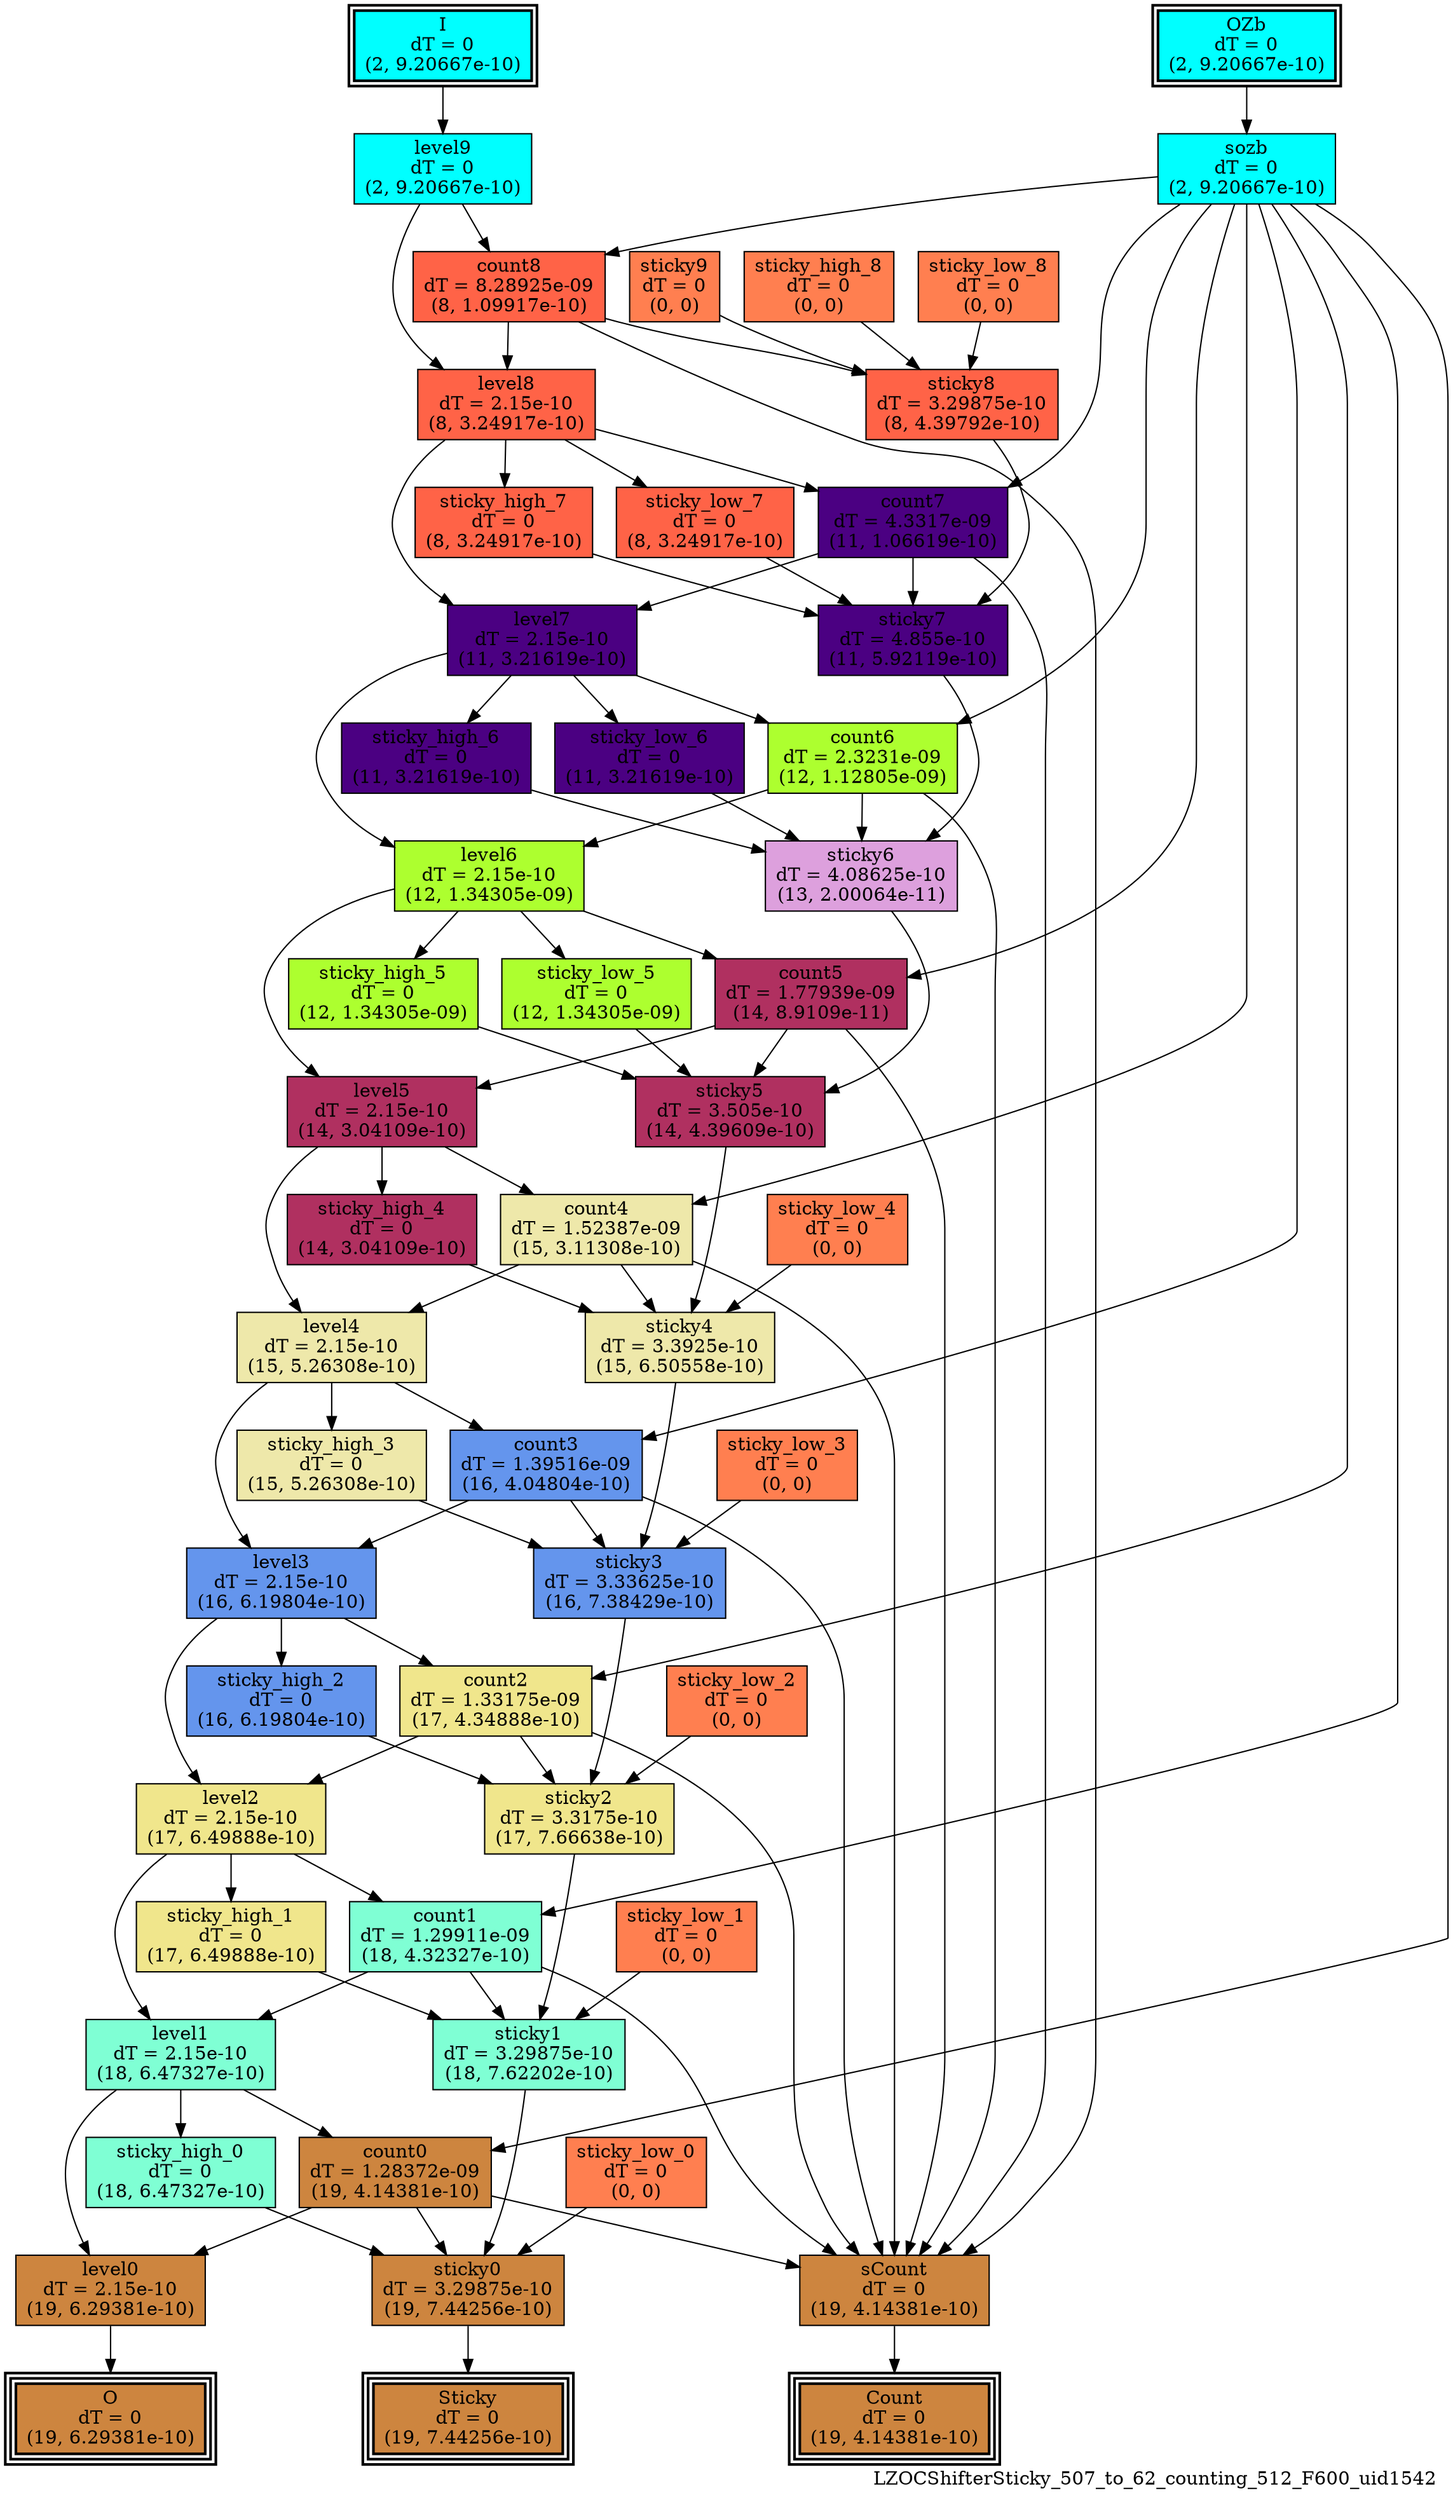 digraph LZOCShifterSticky_507_to_62_counting_512_F600_uid1542
{
	//graph drawing options
	label=LZOCShifterSticky_507_to_62_counting_512_F600_uid1542;
	labelloc=bottom;
	labeljust=right;
	ratio=auto;
	nodesep=0.25;
	ranksep=0.5;

	//input/output signals of operator LZOCShifterSticky_507_to_62_counting_512_F600_uid1542
	I__LZOCShifterSticky_507_to_62_counting_512_F600_uid1542 [ label="I\ndT = 0\n(2, 9.20667e-10)", shape=box, color=black, style="bold, filled", fillcolor=cyan, peripheries=2 ];
	OZb__LZOCShifterSticky_507_to_62_counting_512_F600_uid1542 [ label="OZb\ndT = 0\n(2, 9.20667e-10)", shape=box, color=black, style="bold, filled", fillcolor=cyan, peripheries=2 ];
	Count__LZOCShifterSticky_507_to_62_counting_512_F600_uid1542 [ label="Count\ndT = 0\n(19, 4.14381e-10)", shape=box, color=black, style="bold, filled", fillcolor=peru, peripheries=3 ];
	O__LZOCShifterSticky_507_to_62_counting_512_F600_uid1542 [ label="O\ndT = 0\n(19, 6.29381e-10)", shape=box, color=black, style="bold, filled", fillcolor=peru, peripheries=3 ];
	Sticky__LZOCShifterSticky_507_to_62_counting_512_F600_uid1542 [ label="Sticky\ndT = 0\n(19, 7.44256e-10)", shape=box, color=black, style="bold, filled", fillcolor=peru, peripheries=3 ];
	{rank=same I__LZOCShifterSticky_507_to_62_counting_512_F600_uid1542, OZb__LZOCShifterSticky_507_to_62_counting_512_F600_uid1542};
	{rank=same Count__LZOCShifterSticky_507_to_62_counting_512_F600_uid1542, O__LZOCShifterSticky_507_to_62_counting_512_F600_uid1542, Sticky__LZOCShifterSticky_507_to_62_counting_512_F600_uid1542};
	//internal signals of operator LZOCShifterSticky_507_to_62_counting_512_F600_uid1542
	level9__LZOCShifterSticky_507_to_62_counting_512_F600_uid1542 [ label="level9\ndT = 0\n(2, 9.20667e-10)", shape=box, color=black, style=filled, fillcolor=cyan, peripheries=1 ];
	sozb__LZOCShifterSticky_507_to_62_counting_512_F600_uid1542 [ label="sozb\ndT = 0\n(2, 9.20667e-10)", shape=box, color=black, style=filled, fillcolor=cyan, peripheries=1 ];
	sticky9__LZOCShifterSticky_507_to_62_counting_512_F600_uid1542 [ label="sticky9\ndT = 0\n(0, 0)", shape=box, color=black, style=filled, fillcolor=coral, peripheries=1 ];
	count8__LZOCShifterSticky_507_to_62_counting_512_F600_uid1542 [ label="count8\ndT = 8.28925e-09\n(8, 1.09917e-10)", shape=box, color=black, style=filled, fillcolor=tomato, peripheries=1 ];
	level8__LZOCShifterSticky_507_to_62_counting_512_F600_uid1542 [ label="level8\ndT = 2.15e-10\n(8, 3.24917e-10)", shape=box, color=black, style=filled, fillcolor=tomato, peripheries=1 ];
	sticky_high_8__LZOCShifterSticky_507_to_62_counting_512_F600_uid1542 [ label="sticky_high_8\ndT = 0\n(0, 0)", shape=box, color=black, style=filled, fillcolor=coral, peripheries=1 ];
	sticky_low_8__LZOCShifterSticky_507_to_62_counting_512_F600_uid1542 [ label="sticky_low_8\ndT = 0\n(0, 0)", shape=box, color=black, style=filled, fillcolor=coral, peripheries=1 ];
	sticky8__LZOCShifterSticky_507_to_62_counting_512_F600_uid1542 [ label="sticky8\ndT = 3.29875e-10\n(8, 4.39792e-10)", shape=box, color=black, style=filled, fillcolor=tomato, peripheries=1 ];
	count7__LZOCShifterSticky_507_to_62_counting_512_F600_uid1542 [ label="count7\ndT = 4.3317e-09\n(11, 1.06619e-10)", shape=box, color=black, style=filled, fillcolor=indigo, peripheries=1 ];
	level7__LZOCShifterSticky_507_to_62_counting_512_F600_uid1542 [ label="level7\ndT = 2.15e-10\n(11, 3.21619e-10)", shape=box, color=black, style=filled, fillcolor=indigo, peripheries=1 ];
	sticky_high_7__LZOCShifterSticky_507_to_62_counting_512_F600_uid1542 [ label="sticky_high_7\ndT = 0\n(8, 3.24917e-10)", shape=box, color=black, style=filled, fillcolor=tomato, peripheries=1 ];
	sticky_low_7__LZOCShifterSticky_507_to_62_counting_512_F600_uid1542 [ label="sticky_low_7\ndT = 0\n(8, 3.24917e-10)", shape=box, color=black, style=filled, fillcolor=tomato, peripheries=1 ];
	sticky7__LZOCShifterSticky_507_to_62_counting_512_F600_uid1542 [ label="sticky7\ndT = 4.855e-10\n(11, 5.92119e-10)", shape=box, color=black, style=filled, fillcolor=indigo, peripheries=1 ];
	count6__LZOCShifterSticky_507_to_62_counting_512_F600_uid1542 [ label="count6\ndT = 2.3231e-09\n(12, 1.12805e-09)", shape=box, color=black, style=filled, fillcolor=greenyellow, peripheries=1 ];
	level6__LZOCShifterSticky_507_to_62_counting_512_F600_uid1542 [ label="level6\ndT = 2.15e-10\n(12, 1.34305e-09)", shape=box, color=black, style=filled, fillcolor=greenyellow, peripheries=1 ];
	sticky_high_6__LZOCShifterSticky_507_to_62_counting_512_F600_uid1542 [ label="sticky_high_6\ndT = 0\n(11, 3.21619e-10)", shape=box, color=black, style=filled, fillcolor=indigo, peripheries=1 ];
	sticky_low_6__LZOCShifterSticky_507_to_62_counting_512_F600_uid1542 [ label="sticky_low_6\ndT = 0\n(11, 3.21619e-10)", shape=box, color=black, style=filled, fillcolor=indigo, peripheries=1 ];
	sticky6__LZOCShifterSticky_507_to_62_counting_512_F600_uid1542 [ label="sticky6\ndT = 4.08625e-10\n(13, 2.00064e-11)", shape=box, color=black, style=filled, fillcolor=plum, peripheries=1 ];
	count5__LZOCShifterSticky_507_to_62_counting_512_F600_uid1542 [ label="count5\ndT = 1.77939e-09\n(14, 8.9109e-11)", shape=box, color=black, style=filled, fillcolor=maroon, peripheries=1 ];
	level5__LZOCShifterSticky_507_to_62_counting_512_F600_uid1542 [ label="level5\ndT = 2.15e-10\n(14, 3.04109e-10)", shape=box, color=black, style=filled, fillcolor=maroon, peripheries=1 ];
	sticky_high_5__LZOCShifterSticky_507_to_62_counting_512_F600_uid1542 [ label="sticky_high_5\ndT = 0\n(12, 1.34305e-09)", shape=box, color=black, style=filled, fillcolor=greenyellow, peripheries=1 ];
	sticky_low_5__LZOCShifterSticky_507_to_62_counting_512_F600_uid1542 [ label="sticky_low_5\ndT = 0\n(12, 1.34305e-09)", shape=box, color=black, style=filled, fillcolor=greenyellow, peripheries=1 ];
	sticky5__LZOCShifterSticky_507_to_62_counting_512_F600_uid1542 [ label="sticky5\ndT = 3.505e-10\n(14, 4.39609e-10)", shape=box, color=black, style=filled, fillcolor=maroon, peripheries=1 ];
	count4__LZOCShifterSticky_507_to_62_counting_512_F600_uid1542 [ label="count4\ndT = 1.52387e-09\n(15, 3.11308e-10)", shape=box, color=black, style=filled, fillcolor=palegoldenrod, peripheries=1 ];
	level4__LZOCShifterSticky_507_to_62_counting_512_F600_uid1542 [ label="level4\ndT = 2.15e-10\n(15, 5.26308e-10)", shape=box, color=black, style=filled, fillcolor=palegoldenrod, peripheries=1 ];
	sticky_high_4__LZOCShifterSticky_507_to_62_counting_512_F600_uid1542 [ label="sticky_high_4\ndT = 0\n(14, 3.04109e-10)", shape=box, color=black, style=filled, fillcolor=maroon, peripheries=1 ];
	sticky_low_4__LZOCShifterSticky_507_to_62_counting_512_F600_uid1542 [ label="sticky_low_4\ndT = 0\n(0, 0)", shape=box, color=black, style=filled, fillcolor=coral, peripheries=1 ];
	sticky4__LZOCShifterSticky_507_to_62_counting_512_F600_uid1542 [ label="sticky4\ndT = 3.3925e-10\n(15, 6.50558e-10)", shape=box, color=black, style=filled, fillcolor=palegoldenrod, peripheries=1 ];
	count3__LZOCShifterSticky_507_to_62_counting_512_F600_uid1542 [ label="count3\ndT = 1.39516e-09\n(16, 4.04804e-10)", shape=box, color=black, style=filled, fillcolor=cornflowerblue, peripheries=1 ];
	level3__LZOCShifterSticky_507_to_62_counting_512_F600_uid1542 [ label="level3\ndT = 2.15e-10\n(16, 6.19804e-10)", shape=box, color=black, style=filled, fillcolor=cornflowerblue, peripheries=1 ];
	sticky_high_3__LZOCShifterSticky_507_to_62_counting_512_F600_uid1542 [ label="sticky_high_3\ndT = 0\n(15, 5.26308e-10)", shape=box, color=black, style=filled, fillcolor=palegoldenrod, peripheries=1 ];
	sticky_low_3__LZOCShifterSticky_507_to_62_counting_512_F600_uid1542 [ label="sticky_low_3\ndT = 0\n(0, 0)", shape=box, color=black, style=filled, fillcolor=coral, peripheries=1 ];
	sticky3__LZOCShifterSticky_507_to_62_counting_512_F600_uid1542 [ label="sticky3\ndT = 3.33625e-10\n(16, 7.38429e-10)", shape=box, color=black, style=filled, fillcolor=cornflowerblue, peripheries=1 ];
	count2__LZOCShifterSticky_507_to_62_counting_512_F600_uid1542 [ label="count2\ndT = 1.33175e-09\n(17, 4.34888e-10)", shape=box, color=black, style=filled, fillcolor=khaki, peripheries=1 ];
	level2__LZOCShifterSticky_507_to_62_counting_512_F600_uid1542 [ label="level2\ndT = 2.15e-10\n(17, 6.49888e-10)", shape=box, color=black, style=filled, fillcolor=khaki, peripheries=1 ];
	sticky_high_2__LZOCShifterSticky_507_to_62_counting_512_F600_uid1542 [ label="sticky_high_2\ndT = 0\n(16, 6.19804e-10)", shape=box, color=black, style=filled, fillcolor=cornflowerblue, peripheries=1 ];
	sticky_low_2__LZOCShifterSticky_507_to_62_counting_512_F600_uid1542 [ label="sticky_low_2\ndT = 0\n(0, 0)", shape=box, color=black, style=filled, fillcolor=coral, peripheries=1 ];
	sticky2__LZOCShifterSticky_507_to_62_counting_512_F600_uid1542 [ label="sticky2\ndT = 3.3175e-10\n(17, 7.66638e-10)", shape=box, color=black, style=filled, fillcolor=khaki, peripheries=1 ];
	count1__LZOCShifterSticky_507_to_62_counting_512_F600_uid1542 [ label="count1\ndT = 1.29911e-09\n(18, 4.32327e-10)", shape=box, color=black, style=filled, fillcolor=aquamarine, peripheries=1 ];
	level1__LZOCShifterSticky_507_to_62_counting_512_F600_uid1542 [ label="level1\ndT = 2.15e-10\n(18, 6.47327e-10)", shape=box, color=black, style=filled, fillcolor=aquamarine, peripheries=1 ];
	sticky_high_1__LZOCShifterSticky_507_to_62_counting_512_F600_uid1542 [ label="sticky_high_1\ndT = 0\n(17, 6.49888e-10)", shape=box, color=black, style=filled, fillcolor=khaki, peripheries=1 ];
	sticky_low_1__LZOCShifterSticky_507_to_62_counting_512_F600_uid1542 [ label="sticky_low_1\ndT = 0\n(0, 0)", shape=box, color=black, style=filled, fillcolor=coral, peripheries=1 ];
	sticky1__LZOCShifterSticky_507_to_62_counting_512_F600_uid1542 [ label="sticky1\ndT = 3.29875e-10\n(18, 7.62202e-10)", shape=box, color=black, style=filled, fillcolor=aquamarine, peripheries=1 ];
	count0__LZOCShifterSticky_507_to_62_counting_512_F600_uid1542 [ label="count0\ndT = 1.28372e-09\n(19, 4.14381e-10)", shape=box, color=black, style=filled, fillcolor=peru, peripheries=1 ];
	level0__LZOCShifterSticky_507_to_62_counting_512_F600_uid1542 [ label="level0\ndT = 2.15e-10\n(19, 6.29381e-10)", shape=box, color=black, style=filled, fillcolor=peru, peripheries=1 ];
	sticky_high_0__LZOCShifterSticky_507_to_62_counting_512_F600_uid1542 [ label="sticky_high_0\ndT = 0\n(18, 6.47327e-10)", shape=box, color=black, style=filled, fillcolor=aquamarine, peripheries=1 ];
	sticky_low_0__LZOCShifterSticky_507_to_62_counting_512_F600_uid1542 [ label="sticky_low_0\ndT = 0\n(0, 0)", shape=box, color=black, style=filled, fillcolor=coral, peripheries=1 ];
	sticky0__LZOCShifterSticky_507_to_62_counting_512_F600_uid1542 [ label="sticky0\ndT = 3.29875e-10\n(19, 7.44256e-10)", shape=box, color=black, style=filled, fillcolor=peru, peripheries=1 ];
	sCount__LZOCShifterSticky_507_to_62_counting_512_F600_uid1542 [ label="sCount\ndT = 0\n(19, 4.14381e-10)", shape=box, color=black, style=filled, fillcolor=peru, peripheries=1 ];

	//subcomponents of operator LZOCShifterSticky_507_to_62_counting_512_F600_uid1542

	//input and internal signal connections of operator LZOCShifterSticky_507_to_62_counting_512_F600_uid1542
	I__LZOCShifterSticky_507_to_62_counting_512_F600_uid1542 -> level9__LZOCShifterSticky_507_to_62_counting_512_F600_uid1542 [ arrowhead=normal, arrowsize=1.0, arrowtail=normal, color=black, dir=forward  ];
	OZb__LZOCShifterSticky_507_to_62_counting_512_F600_uid1542 -> sozb__LZOCShifterSticky_507_to_62_counting_512_F600_uid1542 [ arrowhead=normal, arrowsize=1.0, arrowtail=normal, color=black, dir=forward  ];
	level9__LZOCShifterSticky_507_to_62_counting_512_F600_uid1542 -> count8__LZOCShifterSticky_507_to_62_counting_512_F600_uid1542 [ arrowhead=normal, arrowsize=1.0, arrowtail=normal, color=black, dir=forward  ];
	level9__LZOCShifterSticky_507_to_62_counting_512_F600_uid1542 -> level8__LZOCShifterSticky_507_to_62_counting_512_F600_uid1542 [ arrowhead=normal, arrowsize=1.0, arrowtail=normal, color=black, dir=forward  ];
	sozb__LZOCShifterSticky_507_to_62_counting_512_F600_uid1542 -> count8__LZOCShifterSticky_507_to_62_counting_512_F600_uid1542 [ arrowhead=normal, arrowsize=1.0, arrowtail=normal, color=black, dir=forward  ];
	sozb__LZOCShifterSticky_507_to_62_counting_512_F600_uid1542 -> count7__LZOCShifterSticky_507_to_62_counting_512_F600_uid1542 [ arrowhead=normal, arrowsize=1.0, arrowtail=normal, color=black, dir=forward  ];
	sozb__LZOCShifterSticky_507_to_62_counting_512_F600_uid1542 -> count6__LZOCShifterSticky_507_to_62_counting_512_F600_uid1542 [ arrowhead=normal, arrowsize=1.0, arrowtail=normal, color=black, dir=forward  ];
	sozb__LZOCShifterSticky_507_to_62_counting_512_F600_uid1542 -> count5__LZOCShifterSticky_507_to_62_counting_512_F600_uid1542 [ arrowhead=normal, arrowsize=1.0, arrowtail=normal, color=black, dir=forward  ];
	sozb__LZOCShifterSticky_507_to_62_counting_512_F600_uid1542 -> count4__LZOCShifterSticky_507_to_62_counting_512_F600_uid1542 [ arrowhead=normal, arrowsize=1.0, arrowtail=normal, color=black, dir=forward  ];
	sozb__LZOCShifterSticky_507_to_62_counting_512_F600_uid1542 -> count3__LZOCShifterSticky_507_to_62_counting_512_F600_uid1542 [ arrowhead=normal, arrowsize=1.0, arrowtail=normal, color=black, dir=forward  ];
	sozb__LZOCShifterSticky_507_to_62_counting_512_F600_uid1542 -> count2__LZOCShifterSticky_507_to_62_counting_512_F600_uid1542 [ arrowhead=normal, arrowsize=1.0, arrowtail=normal, color=black, dir=forward  ];
	sozb__LZOCShifterSticky_507_to_62_counting_512_F600_uid1542 -> count1__LZOCShifterSticky_507_to_62_counting_512_F600_uid1542 [ arrowhead=normal, arrowsize=1.0, arrowtail=normal, color=black, dir=forward  ];
	sozb__LZOCShifterSticky_507_to_62_counting_512_F600_uid1542 -> count0__LZOCShifterSticky_507_to_62_counting_512_F600_uid1542 [ arrowhead=normal, arrowsize=1.0, arrowtail=normal, color=black, dir=forward  ];
	sticky9__LZOCShifterSticky_507_to_62_counting_512_F600_uid1542 -> sticky8__LZOCShifterSticky_507_to_62_counting_512_F600_uid1542 [ arrowhead=normal, arrowsize=1.0, arrowtail=normal, color=black, dir=forward  ];
	count8__LZOCShifterSticky_507_to_62_counting_512_F600_uid1542 -> level8__LZOCShifterSticky_507_to_62_counting_512_F600_uid1542 [ arrowhead=normal, arrowsize=1.0, arrowtail=normal, color=black, dir=forward  ];
	count8__LZOCShifterSticky_507_to_62_counting_512_F600_uid1542 -> sticky8__LZOCShifterSticky_507_to_62_counting_512_F600_uid1542 [ arrowhead=normal, arrowsize=1.0, arrowtail=normal, color=black, dir=forward  ];
	count8__LZOCShifterSticky_507_to_62_counting_512_F600_uid1542 -> sCount__LZOCShifterSticky_507_to_62_counting_512_F600_uid1542 [ arrowhead=normal, arrowsize=1.0, arrowtail=normal, color=black, dir=forward  ];
	level8__LZOCShifterSticky_507_to_62_counting_512_F600_uid1542 -> count7__LZOCShifterSticky_507_to_62_counting_512_F600_uid1542 [ arrowhead=normal, arrowsize=1.0, arrowtail=normal, color=black, dir=forward  ];
	level8__LZOCShifterSticky_507_to_62_counting_512_F600_uid1542 -> level7__LZOCShifterSticky_507_to_62_counting_512_F600_uid1542 [ arrowhead=normal, arrowsize=1.0, arrowtail=normal, color=black, dir=forward  ];
	level8__LZOCShifterSticky_507_to_62_counting_512_F600_uid1542 -> sticky_high_7__LZOCShifterSticky_507_to_62_counting_512_F600_uid1542 [ arrowhead=normal, arrowsize=1.0, arrowtail=normal, color=black, dir=forward  ];
	level8__LZOCShifterSticky_507_to_62_counting_512_F600_uid1542 -> sticky_low_7__LZOCShifterSticky_507_to_62_counting_512_F600_uid1542 [ arrowhead=normal, arrowsize=1.0, arrowtail=normal, color=black, dir=forward  ];
	sticky_high_8__LZOCShifterSticky_507_to_62_counting_512_F600_uid1542 -> sticky8__LZOCShifterSticky_507_to_62_counting_512_F600_uid1542 [ arrowhead=normal, arrowsize=1.0, arrowtail=normal, color=black, dir=forward  ];
	sticky_low_8__LZOCShifterSticky_507_to_62_counting_512_F600_uid1542 -> sticky8__LZOCShifterSticky_507_to_62_counting_512_F600_uid1542 [ arrowhead=normal, arrowsize=1.0, arrowtail=normal, color=black, dir=forward  ];
	sticky8__LZOCShifterSticky_507_to_62_counting_512_F600_uid1542 -> sticky7__LZOCShifterSticky_507_to_62_counting_512_F600_uid1542 [ arrowhead=normal, arrowsize=1.0, arrowtail=normal, color=black, dir=forward  ];
	count7__LZOCShifterSticky_507_to_62_counting_512_F600_uid1542 -> level7__LZOCShifterSticky_507_to_62_counting_512_F600_uid1542 [ arrowhead=normal, arrowsize=1.0, arrowtail=normal, color=black, dir=forward  ];
	count7__LZOCShifterSticky_507_to_62_counting_512_F600_uid1542 -> sticky7__LZOCShifterSticky_507_to_62_counting_512_F600_uid1542 [ arrowhead=normal, arrowsize=1.0, arrowtail=normal, color=black, dir=forward  ];
	count7__LZOCShifterSticky_507_to_62_counting_512_F600_uid1542 -> sCount__LZOCShifterSticky_507_to_62_counting_512_F600_uid1542 [ arrowhead=normal, arrowsize=1.0, arrowtail=normal, color=black, dir=forward  ];
	level7__LZOCShifterSticky_507_to_62_counting_512_F600_uid1542 -> count6__LZOCShifterSticky_507_to_62_counting_512_F600_uid1542 [ arrowhead=normal, arrowsize=1.0, arrowtail=normal, color=black, dir=forward  ];
	level7__LZOCShifterSticky_507_to_62_counting_512_F600_uid1542 -> level6__LZOCShifterSticky_507_to_62_counting_512_F600_uid1542 [ arrowhead=normal, arrowsize=1.0, arrowtail=normal, color=black, dir=forward  ];
	level7__LZOCShifterSticky_507_to_62_counting_512_F600_uid1542 -> sticky_high_6__LZOCShifterSticky_507_to_62_counting_512_F600_uid1542 [ arrowhead=normal, arrowsize=1.0, arrowtail=normal, color=black, dir=forward  ];
	level7__LZOCShifterSticky_507_to_62_counting_512_F600_uid1542 -> sticky_low_6__LZOCShifterSticky_507_to_62_counting_512_F600_uid1542 [ arrowhead=normal, arrowsize=1.0, arrowtail=normal, color=black, dir=forward  ];
	sticky_high_7__LZOCShifterSticky_507_to_62_counting_512_F600_uid1542 -> sticky7__LZOCShifterSticky_507_to_62_counting_512_F600_uid1542 [ arrowhead=normal, arrowsize=1.0, arrowtail=normal, color=black, dir=forward  ];
	sticky_low_7__LZOCShifterSticky_507_to_62_counting_512_F600_uid1542 -> sticky7__LZOCShifterSticky_507_to_62_counting_512_F600_uid1542 [ arrowhead=normal, arrowsize=1.0, arrowtail=normal, color=black, dir=forward  ];
	sticky7__LZOCShifterSticky_507_to_62_counting_512_F600_uid1542 -> sticky6__LZOCShifterSticky_507_to_62_counting_512_F600_uid1542 [ arrowhead=normal, arrowsize=1.0, arrowtail=normal, color=black, dir=forward  ];
	count6__LZOCShifterSticky_507_to_62_counting_512_F600_uid1542 -> level6__LZOCShifterSticky_507_to_62_counting_512_F600_uid1542 [ arrowhead=normal, arrowsize=1.0, arrowtail=normal, color=black, dir=forward  ];
	count6__LZOCShifterSticky_507_to_62_counting_512_F600_uid1542 -> sticky6__LZOCShifterSticky_507_to_62_counting_512_F600_uid1542 [ arrowhead=normal, arrowsize=1.0, arrowtail=normal, color=black, dir=forward  ];
	count6__LZOCShifterSticky_507_to_62_counting_512_F600_uid1542 -> sCount__LZOCShifterSticky_507_to_62_counting_512_F600_uid1542 [ arrowhead=normal, arrowsize=1.0, arrowtail=normal, color=black, dir=forward  ];
	level6__LZOCShifterSticky_507_to_62_counting_512_F600_uid1542 -> count5__LZOCShifterSticky_507_to_62_counting_512_F600_uid1542 [ arrowhead=normal, arrowsize=1.0, arrowtail=normal, color=black, dir=forward  ];
	level6__LZOCShifterSticky_507_to_62_counting_512_F600_uid1542 -> level5__LZOCShifterSticky_507_to_62_counting_512_F600_uid1542 [ arrowhead=normal, arrowsize=1.0, arrowtail=normal, color=black, dir=forward  ];
	level6__LZOCShifterSticky_507_to_62_counting_512_F600_uid1542 -> sticky_high_5__LZOCShifterSticky_507_to_62_counting_512_F600_uid1542 [ arrowhead=normal, arrowsize=1.0, arrowtail=normal, color=black, dir=forward  ];
	level6__LZOCShifterSticky_507_to_62_counting_512_F600_uid1542 -> sticky_low_5__LZOCShifterSticky_507_to_62_counting_512_F600_uid1542 [ arrowhead=normal, arrowsize=1.0, arrowtail=normal, color=black, dir=forward  ];
	sticky_high_6__LZOCShifterSticky_507_to_62_counting_512_F600_uid1542 -> sticky6__LZOCShifterSticky_507_to_62_counting_512_F600_uid1542 [ arrowhead=normal, arrowsize=1.0, arrowtail=normal, color=black, dir=forward  ];
	sticky_low_6__LZOCShifterSticky_507_to_62_counting_512_F600_uid1542 -> sticky6__LZOCShifterSticky_507_to_62_counting_512_F600_uid1542 [ arrowhead=normal, arrowsize=1.0, arrowtail=normal, color=black, dir=forward  ];
	sticky6__LZOCShifterSticky_507_to_62_counting_512_F600_uid1542 -> sticky5__LZOCShifterSticky_507_to_62_counting_512_F600_uid1542 [ arrowhead=normal, arrowsize=1.0, arrowtail=normal, color=black, dir=forward  ];
	count5__LZOCShifterSticky_507_to_62_counting_512_F600_uid1542 -> level5__LZOCShifterSticky_507_to_62_counting_512_F600_uid1542 [ arrowhead=normal, arrowsize=1.0, arrowtail=normal, color=black, dir=forward  ];
	count5__LZOCShifterSticky_507_to_62_counting_512_F600_uid1542 -> sticky5__LZOCShifterSticky_507_to_62_counting_512_F600_uid1542 [ arrowhead=normal, arrowsize=1.0, arrowtail=normal, color=black, dir=forward  ];
	count5__LZOCShifterSticky_507_to_62_counting_512_F600_uid1542 -> sCount__LZOCShifterSticky_507_to_62_counting_512_F600_uid1542 [ arrowhead=normal, arrowsize=1.0, arrowtail=normal, color=black, dir=forward  ];
	level5__LZOCShifterSticky_507_to_62_counting_512_F600_uid1542 -> count4__LZOCShifterSticky_507_to_62_counting_512_F600_uid1542 [ arrowhead=normal, arrowsize=1.0, arrowtail=normal, color=black, dir=forward  ];
	level5__LZOCShifterSticky_507_to_62_counting_512_F600_uid1542 -> level4__LZOCShifterSticky_507_to_62_counting_512_F600_uid1542 [ arrowhead=normal, arrowsize=1.0, arrowtail=normal, color=black, dir=forward  ];
	level5__LZOCShifterSticky_507_to_62_counting_512_F600_uid1542 -> sticky_high_4__LZOCShifterSticky_507_to_62_counting_512_F600_uid1542 [ arrowhead=normal, arrowsize=1.0, arrowtail=normal, color=black, dir=forward  ];
	sticky_high_5__LZOCShifterSticky_507_to_62_counting_512_F600_uid1542 -> sticky5__LZOCShifterSticky_507_to_62_counting_512_F600_uid1542 [ arrowhead=normal, arrowsize=1.0, arrowtail=normal, color=black, dir=forward  ];
	sticky_low_5__LZOCShifterSticky_507_to_62_counting_512_F600_uid1542 -> sticky5__LZOCShifterSticky_507_to_62_counting_512_F600_uid1542 [ arrowhead=normal, arrowsize=1.0, arrowtail=normal, color=black, dir=forward  ];
	sticky5__LZOCShifterSticky_507_to_62_counting_512_F600_uid1542 -> sticky4__LZOCShifterSticky_507_to_62_counting_512_F600_uid1542 [ arrowhead=normal, arrowsize=1.0, arrowtail=normal, color=black, dir=forward  ];
	count4__LZOCShifterSticky_507_to_62_counting_512_F600_uid1542 -> level4__LZOCShifterSticky_507_to_62_counting_512_F600_uid1542 [ arrowhead=normal, arrowsize=1.0, arrowtail=normal, color=black, dir=forward  ];
	count4__LZOCShifterSticky_507_to_62_counting_512_F600_uid1542 -> sticky4__LZOCShifterSticky_507_to_62_counting_512_F600_uid1542 [ arrowhead=normal, arrowsize=1.0, arrowtail=normal, color=black, dir=forward  ];
	count4__LZOCShifterSticky_507_to_62_counting_512_F600_uid1542 -> sCount__LZOCShifterSticky_507_to_62_counting_512_F600_uid1542 [ arrowhead=normal, arrowsize=1.0, arrowtail=normal, color=black, dir=forward  ];
	level4__LZOCShifterSticky_507_to_62_counting_512_F600_uid1542 -> count3__LZOCShifterSticky_507_to_62_counting_512_F600_uid1542 [ arrowhead=normal, arrowsize=1.0, arrowtail=normal, color=black, dir=forward  ];
	level4__LZOCShifterSticky_507_to_62_counting_512_F600_uid1542 -> level3__LZOCShifterSticky_507_to_62_counting_512_F600_uid1542 [ arrowhead=normal, arrowsize=1.0, arrowtail=normal, color=black, dir=forward  ];
	level4__LZOCShifterSticky_507_to_62_counting_512_F600_uid1542 -> sticky_high_3__LZOCShifterSticky_507_to_62_counting_512_F600_uid1542 [ arrowhead=normal, arrowsize=1.0, arrowtail=normal, color=black, dir=forward  ];
	sticky_high_4__LZOCShifterSticky_507_to_62_counting_512_F600_uid1542 -> sticky4__LZOCShifterSticky_507_to_62_counting_512_F600_uid1542 [ arrowhead=normal, arrowsize=1.0, arrowtail=normal, color=black, dir=forward  ];
	sticky_low_4__LZOCShifterSticky_507_to_62_counting_512_F600_uid1542 -> sticky4__LZOCShifterSticky_507_to_62_counting_512_F600_uid1542 [ arrowhead=normal, arrowsize=1.0, arrowtail=normal, color=black, dir=forward  ];
	sticky4__LZOCShifterSticky_507_to_62_counting_512_F600_uid1542 -> sticky3__LZOCShifterSticky_507_to_62_counting_512_F600_uid1542 [ arrowhead=normal, arrowsize=1.0, arrowtail=normal, color=black, dir=forward  ];
	count3__LZOCShifterSticky_507_to_62_counting_512_F600_uid1542 -> level3__LZOCShifterSticky_507_to_62_counting_512_F600_uid1542 [ arrowhead=normal, arrowsize=1.0, arrowtail=normal, color=black, dir=forward  ];
	count3__LZOCShifterSticky_507_to_62_counting_512_F600_uid1542 -> sticky3__LZOCShifterSticky_507_to_62_counting_512_F600_uid1542 [ arrowhead=normal, arrowsize=1.0, arrowtail=normal, color=black, dir=forward  ];
	count3__LZOCShifterSticky_507_to_62_counting_512_F600_uid1542 -> sCount__LZOCShifterSticky_507_to_62_counting_512_F600_uid1542 [ arrowhead=normal, arrowsize=1.0, arrowtail=normal, color=black, dir=forward  ];
	level3__LZOCShifterSticky_507_to_62_counting_512_F600_uid1542 -> count2__LZOCShifterSticky_507_to_62_counting_512_F600_uid1542 [ arrowhead=normal, arrowsize=1.0, arrowtail=normal, color=black, dir=forward  ];
	level3__LZOCShifterSticky_507_to_62_counting_512_F600_uid1542 -> level2__LZOCShifterSticky_507_to_62_counting_512_F600_uid1542 [ arrowhead=normal, arrowsize=1.0, arrowtail=normal, color=black, dir=forward  ];
	level3__LZOCShifterSticky_507_to_62_counting_512_F600_uid1542 -> sticky_high_2__LZOCShifterSticky_507_to_62_counting_512_F600_uid1542 [ arrowhead=normal, arrowsize=1.0, arrowtail=normal, color=black, dir=forward  ];
	sticky_high_3__LZOCShifterSticky_507_to_62_counting_512_F600_uid1542 -> sticky3__LZOCShifterSticky_507_to_62_counting_512_F600_uid1542 [ arrowhead=normal, arrowsize=1.0, arrowtail=normal, color=black, dir=forward  ];
	sticky_low_3__LZOCShifterSticky_507_to_62_counting_512_F600_uid1542 -> sticky3__LZOCShifterSticky_507_to_62_counting_512_F600_uid1542 [ arrowhead=normal, arrowsize=1.0, arrowtail=normal, color=black, dir=forward  ];
	sticky3__LZOCShifterSticky_507_to_62_counting_512_F600_uid1542 -> sticky2__LZOCShifterSticky_507_to_62_counting_512_F600_uid1542 [ arrowhead=normal, arrowsize=1.0, arrowtail=normal, color=black, dir=forward  ];
	count2__LZOCShifterSticky_507_to_62_counting_512_F600_uid1542 -> level2__LZOCShifterSticky_507_to_62_counting_512_F600_uid1542 [ arrowhead=normal, arrowsize=1.0, arrowtail=normal, color=black, dir=forward  ];
	count2__LZOCShifterSticky_507_to_62_counting_512_F600_uid1542 -> sticky2__LZOCShifterSticky_507_to_62_counting_512_F600_uid1542 [ arrowhead=normal, arrowsize=1.0, arrowtail=normal, color=black, dir=forward  ];
	count2__LZOCShifterSticky_507_to_62_counting_512_F600_uid1542 -> sCount__LZOCShifterSticky_507_to_62_counting_512_F600_uid1542 [ arrowhead=normal, arrowsize=1.0, arrowtail=normal, color=black, dir=forward  ];
	level2__LZOCShifterSticky_507_to_62_counting_512_F600_uid1542 -> count1__LZOCShifterSticky_507_to_62_counting_512_F600_uid1542 [ arrowhead=normal, arrowsize=1.0, arrowtail=normal, color=black, dir=forward  ];
	level2__LZOCShifterSticky_507_to_62_counting_512_F600_uid1542 -> level1__LZOCShifterSticky_507_to_62_counting_512_F600_uid1542 [ arrowhead=normal, arrowsize=1.0, arrowtail=normal, color=black, dir=forward  ];
	level2__LZOCShifterSticky_507_to_62_counting_512_F600_uid1542 -> sticky_high_1__LZOCShifterSticky_507_to_62_counting_512_F600_uid1542 [ arrowhead=normal, arrowsize=1.0, arrowtail=normal, color=black, dir=forward  ];
	sticky_high_2__LZOCShifterSticky_507_to_62_counting_512_F600_uid1542 -> sticky2__LZOCShifterSticky_507_to_62_counting_512_F600_uid1542 [ arrowhead=normal, arrowsize=1.0, arrowtail=normal, color=black, dir=forward  ];
	sticky_low_2__LZOCShifterSticky_507_to_62_counting_512_F600_uid1542 -> sticky2__LZOCShifterSticky_507_to_62_counting_512_F600_uid1542 [ arrowhead=normal, arrowsize=1.0, arrowtail=normal, color=black, dir=forward  ];
	sticky2__LZOCShifterSticky_507_to_62_counting_512_F600_uid1542 -> sticky1__LZOCShifterSticky_507_to_62_counting_512_F600_uid1542 [ arrowhead=normal, arrowsize=1.0, arrowtail=normal, color=black, dir=forward  ];
	count1__LZOCShifterSticky_507_to_62_counting_512_F600_uid1542 -> level1__LZOCShifterSticky_507_to_62_counting_512_F600_uid1542 [ arrowhead=normal, arrowsize=1.0, arrowtail=normal, color=black, dir=forward  ];
	count1__LZOCShifterSticky_507_to_62_counting_512_F600_uid1542 -> sticky1__LZOCShifterSticky_507_to_62_counting_512_F600_uid1542 [ arrowhead=normal, arrowsize=1.0, arrowtail=normal, color=black, dir=forward  ];
	count1__LZOCShifterSticky_507_to_62_counting_512_F600_uid1542 -> sCount__LZOCShifterSticky_507_to_62_counting_512_F600_uid1542 [ arrowhead=normal, arrowsize=1.0, arrowtail=normal, color=black, dir=forward  ];
	level1__LZOCShifterSticky_507_to_62_counting_512_F600_uid1542 -> count0__LZOCShifterSticky_507_to_62_counting_512_F600_uid1542 [ arrowhead=normal, arrowsize=1.0, arrowtail=normal, color=black, dir=forward  ];
	level1__LZOCShifterSticky_507_to_62_counting_512_F600_uid1542 -> level0__LZOCShifterSticky_507_to_62_counting_512_F600_uid1542 [ arrowhead=normal, arrowsize=1.0, arrowtail=normal, color=black, dir=forward  ];
	level1__LZOCShifterSticky_507_to_62_counting_512_F600_uid1542 -> sticky_high_0__LZOCShifterSticky_507_to_62_counting_512_F600_uid1542 [ arrowhead=normal, arrowsize=1.0, arrowtail=normal, color=black, dir=forward  ];
	sticky_high_1__LZOCShifterSticky_507_to_62_counting_512_F600_uid1542 -> sticky1__LZOCShifterSticky_507_to_62_counting_512_F600_uid1542 [ arrowhead=normal, arrowsize=1.0, arrowtail=normal, color=black, dir=forward  ];
	sticky_low_1__LZOCShifterSticky_507_to_62_counting_512_F600_uid1542 -> sticky1__LZOCShifterSticky_507_to_62_counting_512_F600_uid1542 [ arrowhead=normal, arrowsize=1.0, arrowtail=normal, color=black, dir=forward  ];
	sticky1__LZOCShifterSticky_507_to_62_counting_512_F600_uid1542 -> sticky0__LZOCShifterSticky_507_to_62_counting_512_F600_uid1542 [ arrowhead=normal, arrowsize=1.0, arrowtail=normal, color=black, dir=forward  ];
	count0__LZOCShifterSticky_507_to_62_counting_512_F600_uid1542 -> level0__LZOCShifterSticky_507_to_62_counting_512_F600_uid1542 [ arrowhead=normal, arrowsize=1.0, arrowtail=normal, color=black, dir=forward  ];
	count0__LZOCShifterSticky_507_to_62_counting_512_F600_uid1542 -> sticky0__LZOCShifterSticky_507_to_62_counting_512_F600_uid1542 [ arrowhead=normal, arrowsize=1.0, arrowtail=normal, color=black, dir=forward  ];
	count0__LZOCShifterSticky_507_to_62_counting_512_F600_uid1542 -> sCount__LZOCShifterSticky_507_to_62_counting_512_F600_uid1542 [ arrowhead=normal, arrowsize=1.0, arrowtail=normal, color=black, dir=forward  ];
	level0__LZOCShifterSticky_507_to_62_counting_512_F600_uid1542 -> O__LZOCShifterSticky_507_to_62_counting_512_F600_uid1542 [ arrowhead=normal, arrowsize=1.0, arrowtail=normal, color=black, dir=forward  ];
	sticky_high_0__LZOCShifterSticky_507_to_62_counting_512_F600_uid1542 -> sticky0__LZOCShifterSticky_507_to_62_counting_512_F600_uid1542 [ arrowhead=normal, arrowsize=1.0, arrowtail=normal, color=black, dir=forward  ];
	sticky_low_0__LZOCShifterSticky_507_to_62_counting_512_F600_uid1542 -> sticky0__LZOCShifterSticky_507_to_62_counting_512_F600_uid1542 [ arrowhead=normal, arrowsize=1.0, arrowtail=normal, color=black, dir=forward  ];
	sticky0__LZOCShifterSticky_507_to_62_counting_512_F600_uid1542 -> Sticky__LZOCShifterSticky_507_to_62_counting_512_F600_uid1542 [ arrowhead=normal, arrowsize=1.0, arrowtail=normal, color=black, dir=forward  ];
	sCount__LZOCShifterSticky_507_to_62_counting_512_F600_uid1542 -> Count__LZOCShifterSticky_507_to_62_counting_512_F600_uid1542 [ arrowhead=normal, arrowsize=1.0, arrowtail=normal, color=black, dir=forward  ];
}

